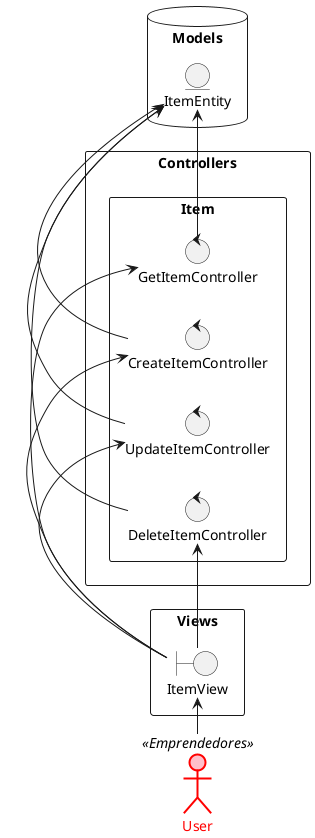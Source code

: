 @startuml ItemSystem
left to right direction

actor "User" as user <<Emprendedores>> #pink;line:red;line.bold;text:red

rectangle "Views" as Views {
    boundary ItemView
}

database "Models" as Entities {
    entity ItemEntity
}

rectangle "Controllers" as Controllers {
    rectangle "Item" {
        control GetItemController
        control CreateItemController
        control UpdateItemController
        control DeleteItemController
    }
}

user -> ItemView

ItemView -> GetItemController
ItemView -> CreateItemController
ItemView -> UpdateItemController
ItemView -> DeleteItemController


GetItemController -> ItemEntity
CreateItemController -> ItemEntity
UpdateItemController -> ItemEntity
DeleteItemController -> ItemEntity


@enduml
